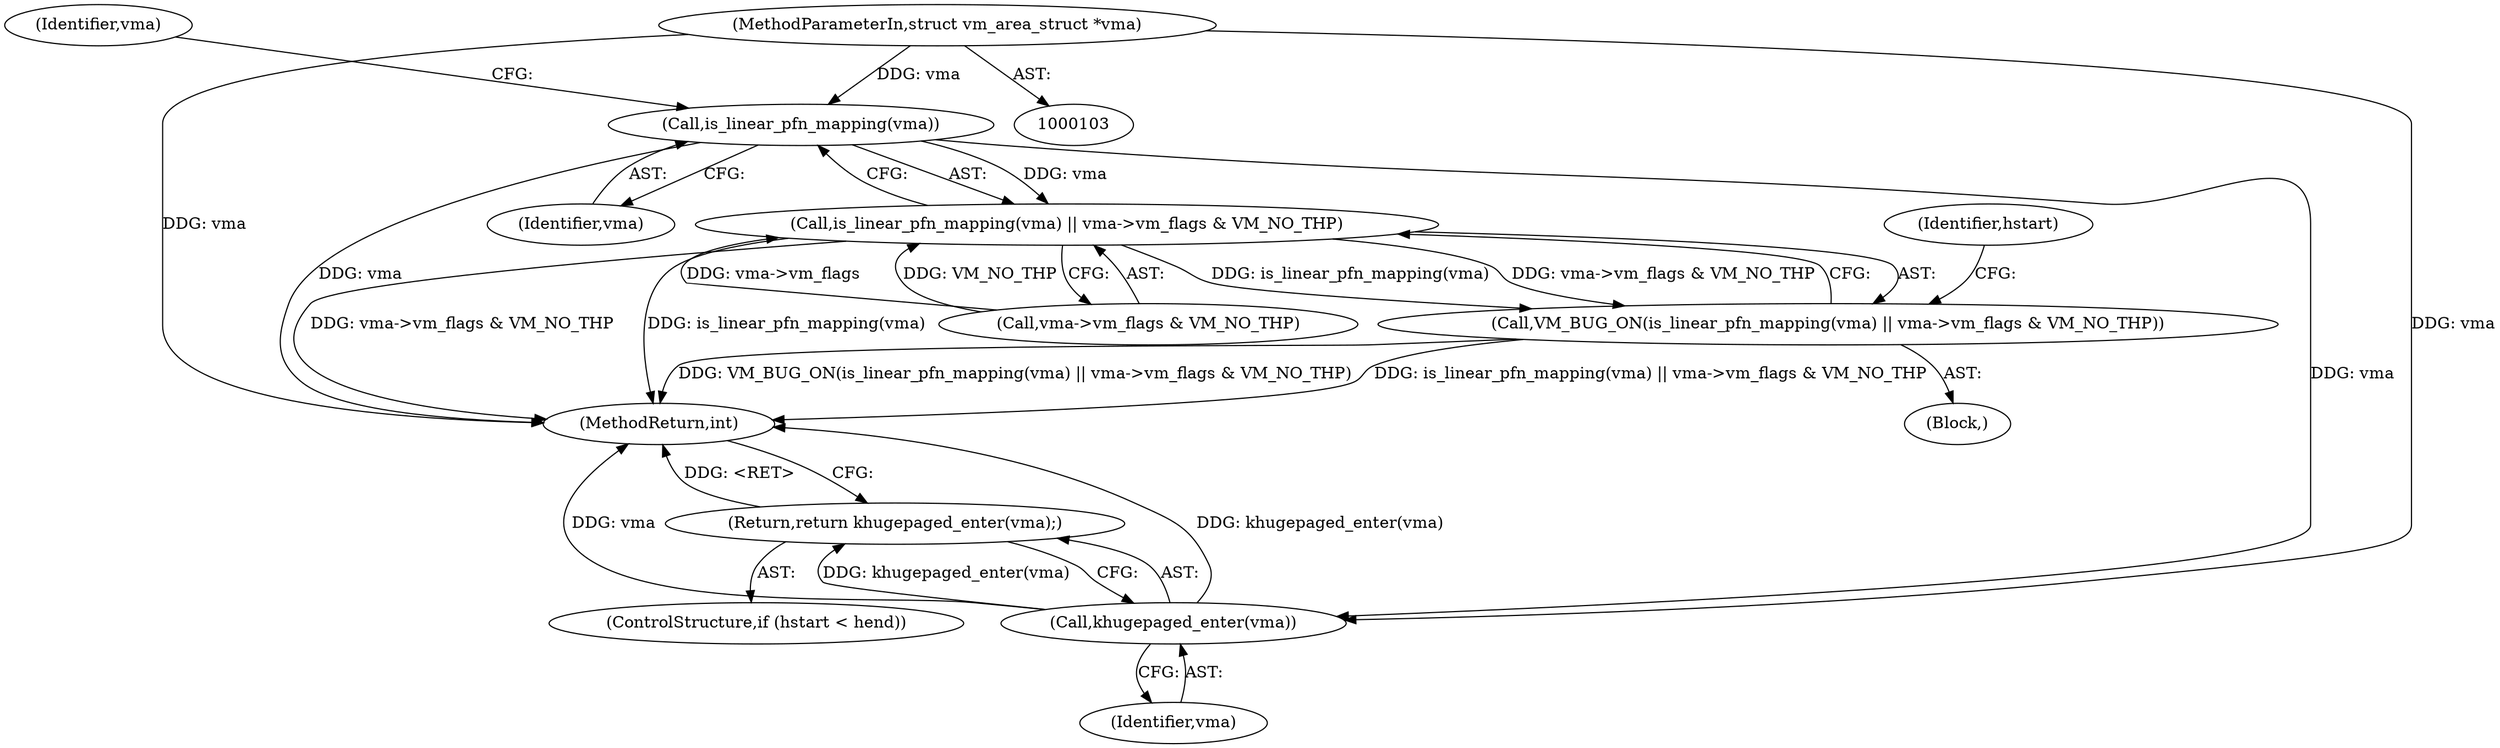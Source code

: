 digraph "0_linux_78f11a255749d09025f54d4e2df4fbcb031530e2_1@pointer" {
"1000123" [label="(Call,is_linear_pfn_mapping(vma))"];
"1000104" [label="(MethodParameterIn,struct vm_area_struct *vma)"];
"1000122" [label="(Call,is_linear_pfn_mapping(vma) || vma->vm_flags & VM_NO_THP)"];
"1000121" [label="(Call,VM_BUG_ON(is_linear_pfn_mapping(vma) || vma->vm_flags & VM_NO_THP))"];
"1000151" [label="(Call,khugepaged_enter(vma))"];
"1000150" [label="(Return,return khugepaged_enter(vma);)"];
"1000104" [label="(MethodParameterIn,struct vm_area_struct *vma)"];
"1000151" [label="(Call,khugepaged_enter(vma))"];
"1000152" [label="(Identifier,vma)"];
"1000127" [label="(Identifier,vma)"];
"1000105" [label="(Block,)"];
"1000150" [label="(Return,return khugepaged_enter(vma);)"];
"1000131" [label="(Identifier,hstart)"];
"1000125" [label="(Call,vma->vm_flags & VM_NO_THP)"];
"1000124" [label="(Identifier,vma)"];
"1000123" [label="(Call,is_linear_pfn_mapping(vma))"];
"1000121" [label="(Call,VM_BUG_ON(is_linear_pfn_mapping(vma) || vma->vm_flags & VM_NO_THP))"];
"1000146" [label="(ControlStructure,if (hstart < hend))"];
"1000122" [label="(Call,is_linear_pfn_mapping(vma) || vma->vm_flags & VM_NO_THP)"];
"1000155" [label="(MethodReturn,int)"];
"1000123" -> "1000122"  [label="AST: "];
"1000123" -> "1000124"  [label="CFG: "];
"1000124" -> "1000123"  [label="AST: "];
"1000127" -> "1000123"  [label="CFG: "];
"1000122" -> "1000123"  [label="CFG: "];
"1000123" -> "1000155"  [label="DDG: vma"];
"1000123" -> "1000122"  [label="DDG: vma"];
"1000104" -> "1000123"  [label="DDG: vma"];
"1000123" -> "1000151"  [label="DDG: vma"];
"1000104" -> "1000103"  [label="AST: "];
"1000104" -> "1000155"  [label="DDG: vma"];
"1000104" -> "1000151"  [label="DDG: vma"];
"1000122" -> "1000121"  [label="AST: "];
"1000122" -> "1000125"  [label="CFG: "];
"1000125" -> "1000122"  [label="AST: "];
"1000121" -> "1000122"  [label="CFG: "];
"1000122" -> "1000155"  [label="DDG: vma->vm_flags & VM_NO_THP"];
"1000122" -> "1000155"  [label="DDG: is_linear_pfn_mapping(vma)"];
"1000122" -> "1000121"  [label="DDG: is_linear_pfn_mapping(vma)"];
"1000122" -> "1000121"  [label="DDG: vma->vm_flags & VM_NO_THP"];
"1000125" -> "1000122"  [label="DDG: vma->vm_flags"];
"1000125" -> "1000122"  [label="DDG: VM_NO_THP"];
"1000121" -> "1000105"  [label="AST: "];
"1000131" -> "1000121"  [label="CFG: "];
"1000121" -> "1000155"  [label="DDG: VM_BUG_ON(is_linear_pfn_mapping(vma) || vma->vm_flags & VM_NO_THP)"];
"1000121" -> "1000155"  [label="DDG: is_linear_pfn_mapping(vma) || vma->vm_flags & VM_NO_THP"];
"1000151" -> "1000150"  [label="AST: "];
"1000151" -> "1000152"  [label="CFG: "];
"1000152" -> "1000151"  [label="AST: "];
"1000150" -> "1000151"  [label="CFG: "];
"1000151" -> "1000155"  [label="DDG: khugepaged_enter(vma)"];
"1000151" -> "1000155"  [label="DDG: vma"];
"1000151" -> "1000150"  [label="DDG: khugepaged_enter(vma)"];
"1000150" -> "1000146"  [label="AST: "];
"1000155" -> "1000150"  [label="CFG: "];
"1000150" -> "1000155"  [label="DDG: <RET>"];
}
